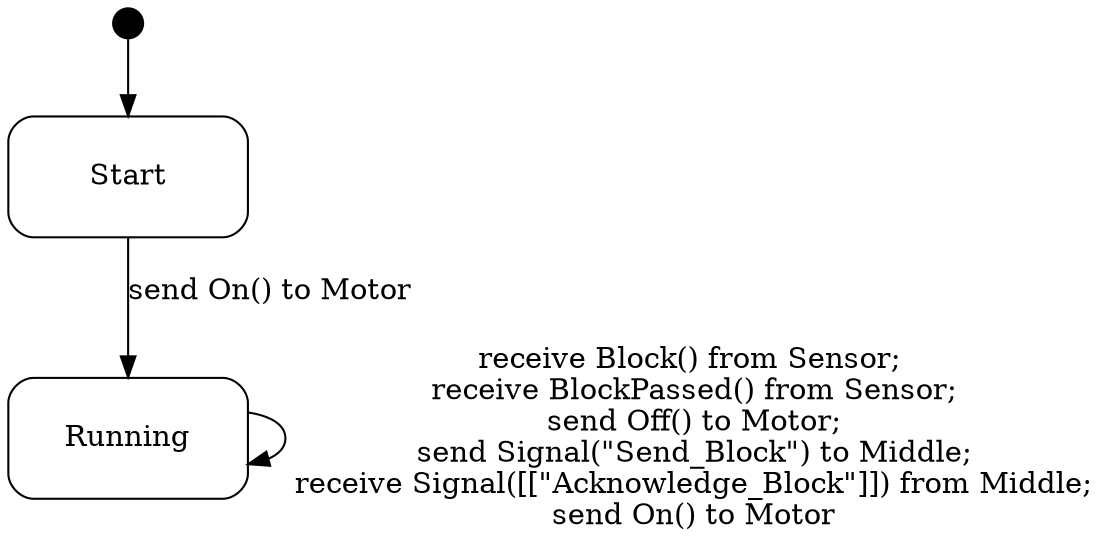 digraph Single {
  compound = true;
  rank = LR;
node [shape = "point", height = "0.2"] Start_extra node [shape = "Mrecord", height = "0.8", width = "1.6"] Start Start_extra -> Start

node [shape = "Mrecord", height = "0.8", width = "1.6"] Running



Start -> Running [label = "send On() to Motor"];

Running -> Running [label = "receive Block() from Sensor;\n receive BlockPassed() from Sensor;\n send Off() to Motor;\n send Signal(\"Send_Block\") to Middle;\n receive Signal([[\"Acknowledge_Block\"]]) from Middle;\n send On() to Motor"];

}
